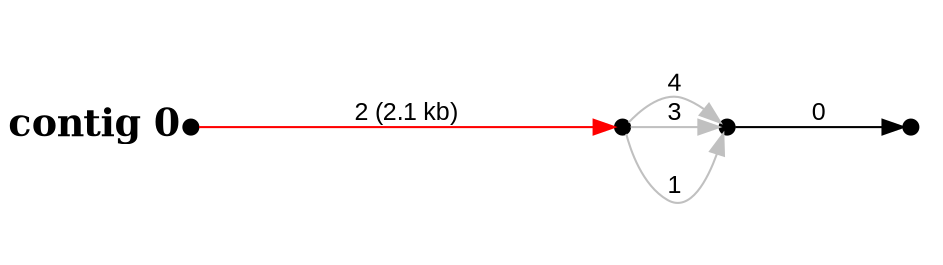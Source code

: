 digraph G {

node [width=0.1,height=0.1,fontsize=10,shape=point];
edge [fontsize=12,penwidth=1,arrowsize=1,fontname=Arial];
margin=1.0;
rankdir=LR;
labeljust=l;
margin=0;

subgraph cluster0 {
color=white;
1 -> 0 [minlen=2,color=black,label="0"];
2 -> 1 [minlen=1,color=gray,label="1"];
2 -> 1 [minlen=1,color=gray,label="3"];
2 -> 1 [minlen=1,color=gray,label="4"];
3 -> 2 [minlen=4,color=red,label="2 (2.1 kb)",taillabel="contig 0",labelangle=180,weight=10000,labeldistance=5,labelfontsize=18,labelfontname="Times-Bold"];
}

}
#done
